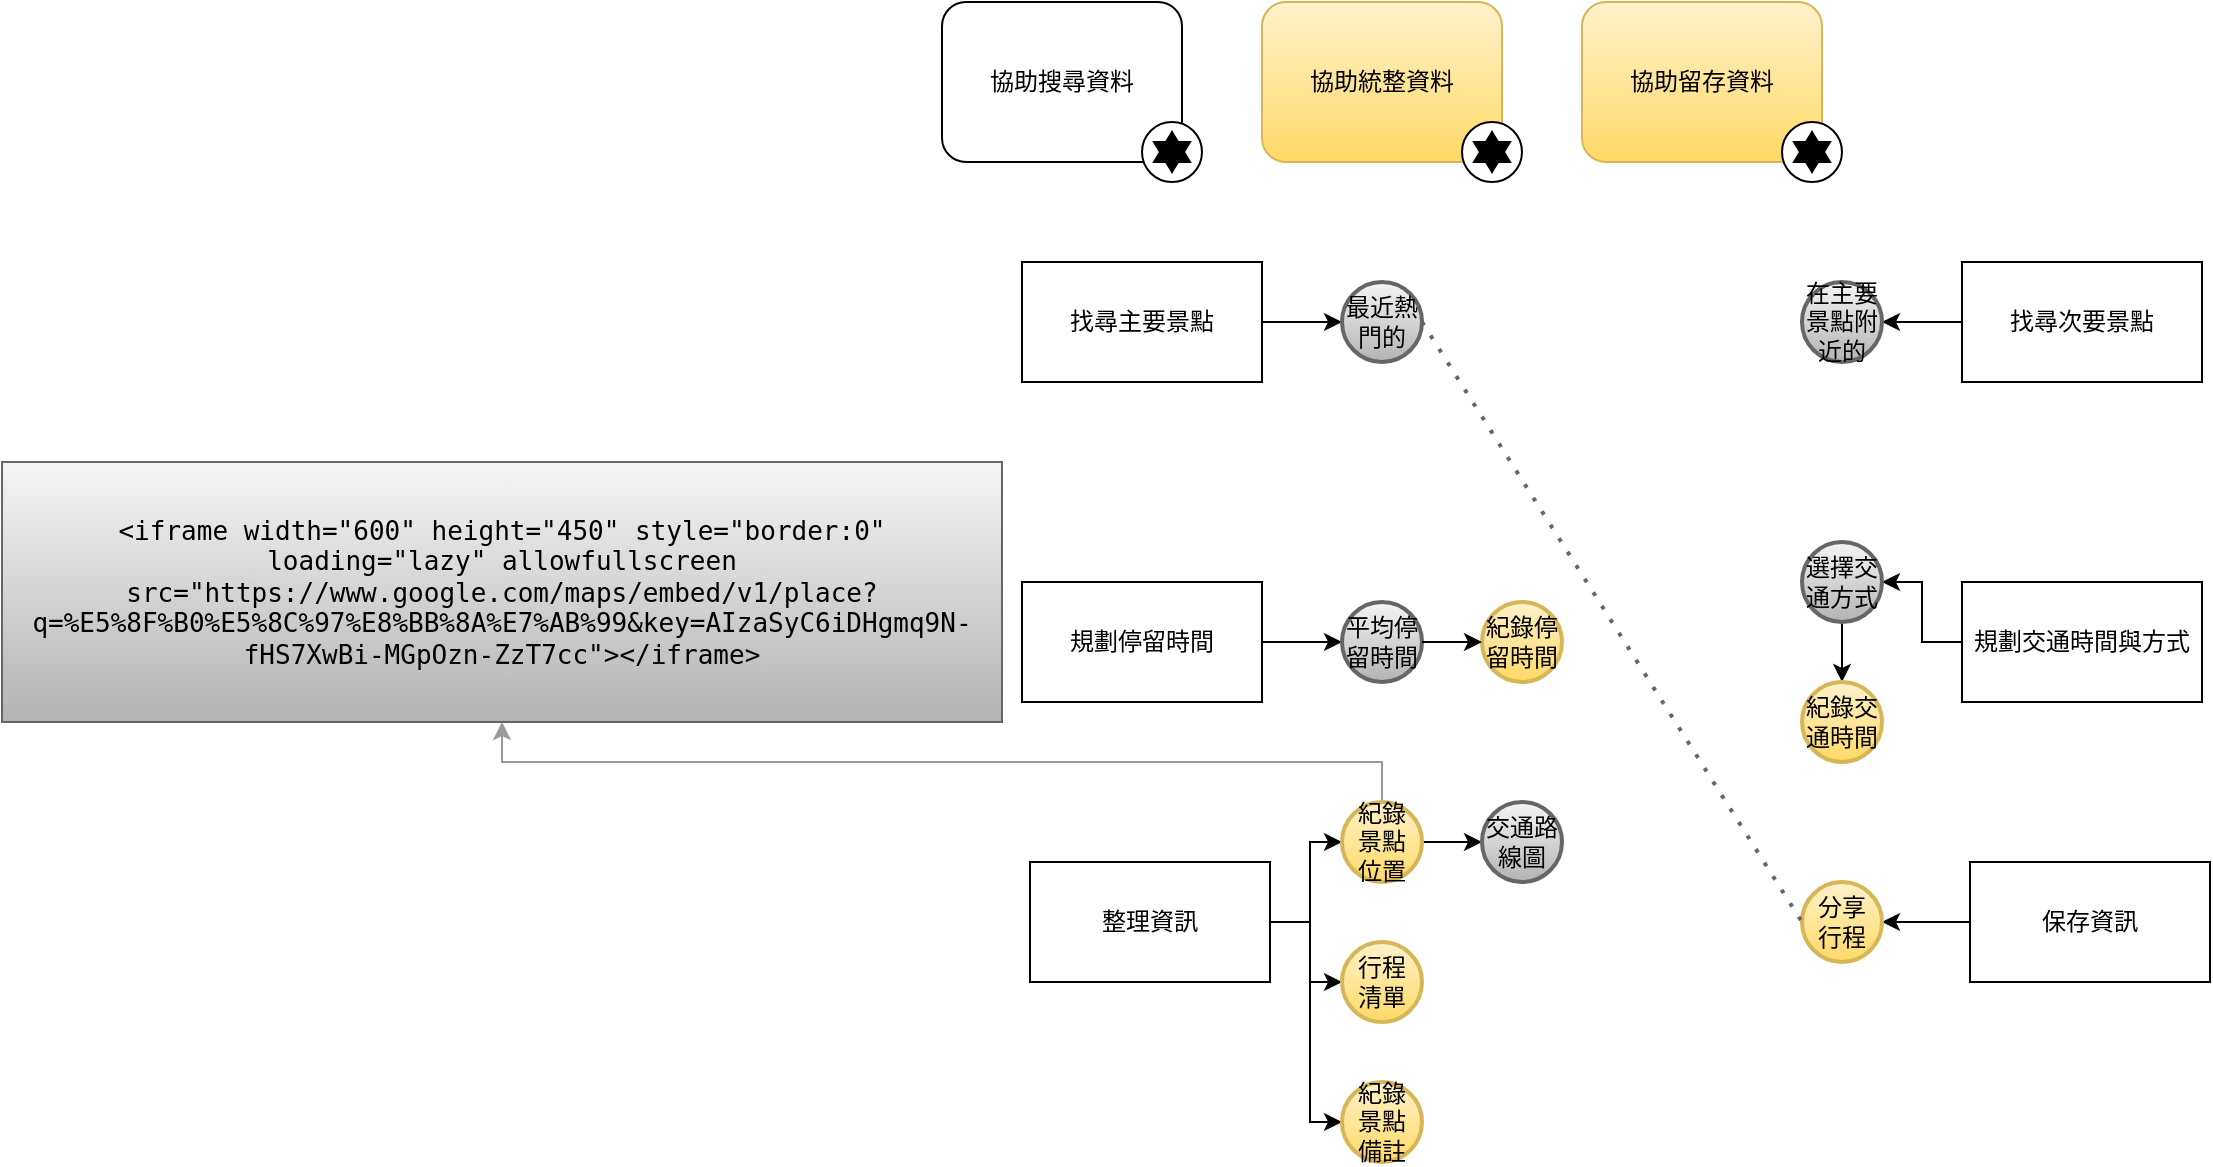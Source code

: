 <mxfile version="14.5.3" type="github">
  <diagram id="CQXvqj19SIkNWi7N2aEj" name="tourist">
    <mxGraphModel dx="2253" dy="803" grid="1" gridSize="10" guides="1" tooltips="1" connect="1" arrows="1" fold="1" page="1" pageScale="1" pageWidth="827" pageHeight="1169" math="0" shadow="0">
      <root>
        <mxCell id="0" />
        <mxCell id="1" parent="0" />
        <mxCell id="wjUkhtjCSzYIzdJLlJuu-33" style="edgeStyle=orthogonalEdgeStyle;rounded=0;orthogonalLoop=1;jettySize=auto;html=1;entryX=0;entryY=0.5;entryDx=0;entryDy=0;entryPerimeter=0;" edge="1" parent="1" source="wjUkhtjCSzYIzdJLlJuu-2" target="wjUkhtjCSzYIzdJLlJuu-32">
          <mxGeometry relative="1" as="geometry">
            <mxPoint x="300" y="170" as="targetPoint" />
          </mxGeometry>
        </mxCell>
        <mxCell id="wjUkhtjCSzYIzdJLlJuu-2" value="找尋主要景點" style="rounded=0;whiteSpace=wrap;html=1;" vertex="1" parent="1">
          <mxGeometry x="150" y="140" width="120" height="60" as="geometry" />
        </mxCell>
        <mxCell id="wjUkhtjCSzYIzdJLlJuu-35" style="edgeStyle=orthogonalEdgeStyle;rounded=0;orthogonalLoop=1;jettySize=auto;html=1;entryX=0;entryY=0.5;entryDx=0;entryDy=0;entryPerimeter=0;" edge="1" parent="1" source="wjUkhtjCSzYIzdJLlJuu-3" target="wjUkhtjCSzYIzdJLlJuu-34">
          <mxGeometry relative="1" as="geometry" />
        </mxCell>
        <mxCell id="wjUkhtjCSzYIzdJLlJuu-3" value="規劃停留時間" style="rounded=0;whiteSpace=wrap;html=1;" vertex="1" parent="1">
          <mxGeometry x="150" y="300" width="120" height="60" as="geometry" />
        </mxCell>
        <mxCell id="wjUkhtjCSzYIzdJLlJuu-38" style="edgeStyle=orthogonalEdgeStyle;rounded=0;orthogonalLoop=1;jettySize=auto;html=1;entryX=1;entryY=0.5;entryDx=0;entryDy=0;entryPerimeter=0;" edge="1" parent="1" source="wjUkhtjCSzYIzdJLlJuu-4" target="wjUkhtjCSzYIzdJLlJuu-36">
          <mxGeometry relative="1" as="geometry" />
        </mxCell>
        <mxCell id="wjUkhtjCSzYIzdJLlJuu-4" value="規劃交通時間與方式" style="rounded=0;whiteSpace=wrap;html=1;" vertex="1" parent="1">
          <mxGeometry x="620" y="300" width="120" height="60" as="geometry" />
        </mxCell>
        <mxCell id="wjUkhtjCSzYIzdJLlJuu-31" style="edgeStyle=orthogonalEdgeStyle;rounded=0;orthogonalLoop=1;jettySize=auto;html=1;entryX=1;entryY=0.5;entryDx=0;entryDy=0;entryPerimeter=0;" edge="1" parent="1" source="wjUkhtjCSzYIzdJLlJuu-5" target="wjUkhtjCSzYIzdJLlJuu-30">
          <mxGeometry relative="1" as="geometry" />
        </mxCell>
        <mxCell id="wjUkhtjCSzYIzdJLlJuu-5" value="找尋次要景點" style="rounded=0;whiteSpace=wrap;html=1;" vertex="1" parent="1">
          <mxGeometry x="620" y="140" width="120" height="60" as="geometry" />
        </mxCell>
        <mxCell id="wjUkhtjCSzYIzdJLlJuu-9" value="" style="group" vertex="1" connectable="0" parent="1">
          <mxGeometry x="110" y="10" width="140" height="100" as="geometry" />
        </mxCell>
        <mxCell id="wjUkhtjCSzYIzdJLlJuu-6" value="協助搜尋資料" style="html=1;whiteSpace=wrap;rounded=1;dropTarget=0;" vertex="1" parent="wjUkhtjCSzYIzdJLlJuu-9">
          <mxGeometry width="120" height="80" as="geometry" />
        </mxCell>
        <mxCell id="wjUkhtjCSzYIzdJLlJuu-8" value="" style="shape=mxgraph.bpmn.shape;html=1;verticalLabelPosition=bottom;labelBackgroundColor=#ffffff;verticalAlign=top;align=center;perimeter=ellipsePerimeter;outlineConnect=0;outline=standard;symbol=star;" vertex="1" parent="wjUkhtjCSzYIzdJLlJuu-9">
          <mxGeometry x="100" y="60" width="30" height="30" as="geometry" />
        </mxCell>
        <mxCell id="wjUkhtjCSzYIzdJLlJuu-10" value="" style="group;fillColor=none;" vertex="1" connectable="0" parent="1">
          <mxGeometry x="270" y="10" width="140" height="100" as="geometry" />
        </mxCell>
        <mxCell id="wjUkhtjCSzYIzdJLlJuu-11" value="協助統整資料" style="html=1;whiteSpace=wrap;rounded=1;dropTarget=0;gradientColor=#ffd966;fillColor=#fff2cc;strokeColor=#d6b656;" vertex="1" parent="wjUkhtjCSzYIzdJLlJuu-10">
          <mxGeometry width="120" height="80" as="geometry" />
        </mxCell>
        <mxCell id="wjUkhtjCSzYIzdJLlJuu-12" value="" style="shape=mxgraph.bpmn.shape;html=1;verticalLabelPosition=bottom;labelBackgroundColor=#ffffff;verticalAlign=top;align=center;perimeter=ellipsePerimeter;outlineConnect=0;outline=standard;symbol=star;" vertex="1" parent="wjUkhtjCSzYIzdJLlJuu-10">
          <mxGeometry x="100" y="60" width="30" height="30" as="geometry" />
        </mxCell>
        <mxCell id="wjUkhtjCSzYIzdJLlJuu-13" value="" style="group;fillColor=none;" vertex="1" connectable="0" parent="1">
          <mxGeometry x="430" y="10" width="140" height="100" as="geometry" />
        </mxCell>
        <mxCell id="wjUkhtjCSzYIzdJLlJuu-14" value="協助留存資料" style="html=1;whiteSpace=wrap;rounded=1;dropTarget=0;gradientColor=#ffd966;fillColor=#fff2cc;strokeColor=#d6b656;" vertex="1" parent="wjUkhtjCSzYIzdJLlJuu-13">
          <mxGeometry width="120" height="80" as="geometry" />
        </mxCell>
        <mxCell id="wjUkhtjCSzYIzdJLlJuu-15" value="" style="shape=mxgraph.bpmn.shape;html=1;verticalLabelPosition=bottom;labelBackgroundColor=#ffffff;verticalAlign=top;align=center;perimeter=ellipsePerimeter;outlineConnect=0;outline=standard;symbol=star;" vertex="1" parent="wjUkhtjCSzYIzdJLlJuu-13">
          <mxGeometry x="100" y="60" width="30" height="30" as="geometry" />
        </mxCell>
        <mxCell id="wjUkhtjCSzYIzdJLlJuu-41" style="edgeStyle=orthogonalEdgeStyle;rounded=0;orthogonalLoop=1;jettySize=auto;html=1;entryX=0;entryY=0.5;entryDx=0;entryDy=0;entryPerimeter=0;" edge="1" parent="1" source="wjUkhtjCSzYIzdJLlJuu-26" target="wjUkhtjCSzYIzdJLlJuu-40">
          <mxGeometry relative="1" as="geometry" />
        </mxCell>
        <mxCell id="wjUkhtjCSzYIzdJLlJuu-43" style="edgeStyle=orthogonalEdgeStyle;rounded=0;orthogonalLoop=1;jettySize=auto;html=1;entryX=0;entryY=0.5;entryDx=0;entryDy=0;entryPerimeter=0;" edge="1" parent="1" source="wjUkhtjCSzYIzdJLlJuu-26" target="wjUkhtjCSzYIzdJLlJuu-42">
          <mxGeometry relative="1" as="geometry" />
        </mxCell>
        <mxCell id="wjUkhtjCSzYIzdJLlJuu-53" style="edgeStyle=orthogonalEdgeStyle;rounded=0;orthogonalLoop=1;jettySize=auto;html=1;entryX=0;entryY=0.5;entryDx=0;entryDy=0;entryPerimeter=0;" edge="1" parent="1" source="wjUkhtjCSzYIzdJLlJuu-26" target="wjUkhtjCSzYIzdJLlJuu-52">
          <mxGeometry relative="1" as="geometry">
            <Array as="points">
              <mxPoint x="294" y="470" />
              <mxPoint x="294" y="570" />
            </Array>
          </mxGeometry>
        </mxCell>
        <mxCell id="wjUkhtjCSzYIzdJLlJuu-26" value="整理資訊" style="rounded=0;whiteSpace=wrap;html=1;" vertex="1" parent="1">
          <mxGeometry x="154" y="440" width="120" height="60" as="geometry" />
        </mxCell>
        <mxCell id="wjUkhtjCSzYIzdJLlJuu-45" value="" style="edgeStyle=orthogonalEdgeStyle;rounded=0;orthogonalLoop=1;jettySize=auto;html=1;" edge="1" parent="1" source="wjUkhtjCSzYIzdJLlJuu-27" target="wjUkhtjCSzYIzdJLlJuu-44">
          <mxGeometry relative="1" as="geometry" />
        </mxCell>
        <mxCell id="wjUkhtjCSzYIzdJLlJuu-27" value="保存資訊" style="rounded=0;whiteSpace=wrap;html=1;" vertex="1" parent="1">
          <mxGeometry x="624" y="440" width="120" height="60" as="geometry" />
        </mxCell>
        <mxCell id="wjUkhtjCSzYIzdJLlJuu-30" value="在主要景點附近的" style="strokeWidth=2;html=1;shape=mxgraph.flowchart.start_2;whiteSpace=wrap;gradientColor=#b3b3b3;fillColor=#f5f5f5;strokeColor=#666666;" vertex="1" parent="1">
          <mxGeometry x="540" y="150" width="40" height="40" as="geometry" />
        </mxCell>
        <mxCell id="wjUkhtjCSzYIzdJLlJuu-32" value="最近熱門的" style="strokeWidth=2;html=1;shape=mxgraph.flowchart.start_2;whiteSpace=wrap;gradientColor=#b3b3b3;fillColor=#f5f5f5;strokeColor=#666666;" vertex="1" parent="1">
          <mxGeometry x="310" y="150" width="40" height="40" as="geometry" />
        </mxCell>
        <mxCell id="wjUkhtjCSzYIzdJLlJuu-34" value="平均停留時間" style="strokeWidth=2;html=1;shape=mxgraph.flowchart.start_2;whiteSpace=wrap;gradientColor=#b3b3b3;fillColor=#f5f5f5;strokeColor=#666666;" vertex="1" parent="1">
          <mxGeometry x="310" y="310" width="40" height="40" as="geometry" />
        </mxCell>
        <mxCell id="wjUkhtjCSzYIzdJLlJuu-39" style="edgeStyle=orthogonalEdgeStyle;rounded=0;orthogonalLoop=1;jettySize=auto;html=1;exitX=0.5;exitY=1;exitDx=0;exitDy=0;exitPerimeter=0;entryX=0.5;entryY=0;entryDx=0;entryDy=0;entryPerimeter=0;" edge="1" parent="1" source="wjUkhtjCSzYIzdJLlJuu-36" target="wjUkhtjCSzYIzdJLlJuu-37">
          <mxGeometry relative="1" as="geometry" />
        </mxCell>
        <mxCell id="wjUkhtjCSzYIzdJLlJuu-36" value="選擇交通方式" style="strokeWidth=2;html=1;shape=mxgraph.flowchart.start_2;whiteSpace=wrap;gradientColor=#b3b3b3;fillColor=#f5f5f5;strokeColor=#666666;" vertex="1" parent="1">
          <mxGeometry x="540" y="280" width="40" height="40" as="geometry" />
        </mxCell>
        <mxCell id="wjUkhtjCSzYIzdJLlJuu-37" value="紀錄交通時間" style="strokeWidth=2;html=1;shape=mxgraph.flowchart.start_2;whiteSpace=wrap;gradientColor=#ffd966;fillColor=#fff2cc;strokeColor=#d6b656;" vertex="1" parent="1">
          <mxGeometry x="540" y="350" width="40" height="40" as="geometry" />
        </mxCell>
        <mxCell id="wjUkhtjCSzYIzdJLlJuu-51" style="edgeStyle=orthogonalEdgeStyle;rounded=0;orthogonalLoop=1;jettySize=auto;html=1;" edge="1" parent="1" source="wjUkhtjCSzYIzdJLlJuu-40" target="wjUkhtjCSzYIzdJLlJuu-50">
          <mxGeometry relative="1" as="geometry" />
        </mxCell>
        <mxCell id="wjUkhtjCSzYIzdJLlJuu-54" style="edgeStyle=orthogonalEdgeStyle;rounded=0;orthogonalLoop=1;jettySize=auto;html=1;entryX=0.5;entryY=1;entryDx=0;entryDy=0;strokeColor=#999999;" edge="1" parent="1" source="wjUkhtjCSzYIzdJLlJuu-40" target="wjUkhtjCSzYIzdJLlJuu-55">
          <mxGeometry relative="1" as="geometry">
            <mxPoint x="-50" y="380" as="targetPoint" />
            <Array as="points">
              <mxPoint x="330" y="390" />
              <mxPoint x="-110" y="390" />
            </Array>
          </mxGeometry>
        </mxCell>
        <mxCell id="wjUkhtjCSzYIzdJLlJuu-40" value="紀錄&lt;br&gt;景點&lt;br&gt;位置" style="strokeWidth=2;html=1;shape=mxgraph.flowchart.start_2;whiteSpace=wrap;gradientColor=#ffd966;fillColor=#fff2cc;strokeColor=#d6b656;" vertex="1" parent="1">
          <mxGeometry x="310" y="410" width="40" height="40" as="geometry" />
        </mxCell>
        <mxCell id="wjUkhtjCSzYIzdJLlJuu-42" value="行程&lt;br&gt;清單" style="strokeWidth=2;html=1;shape=mxgraph.flowchart.start_2;whiteSpace=wrap;gradientColor=#ffd966;fillColor=#fff2cc;strokeColor=#d6b656;" vertex="1" parent="1">
          <mxGeometry x="310" y="480" width="40" height="40" as="geometry" />
        </mxCell>
        <mxCell id="wjUkhtjCSzYIzdJLlJuu-44" value="分享&lt;br&gt;行程" style="strokeWidth=2;html=1;shape=mxgraph.flowchart.start_2;whiteSpace=wrap;gradientColor=#ffd966;fillColor=#fff2cc;strokeColor=#d6b656;" vertex="1" parent="1">
          <mxGeometry x="540" y="450" width="40" height="40" as="geometry" />
        </mxCell>
        <mxCell id="wjUkhtjCSzYIzdJLlJuu-46" value="紀錄停留時間" style="strokeWidth=2;html=1;shape=mxgraph.flowchart.start_2;whiteSpace=wrap;gradientColor=#ffd966;fillColor=#fff2cc;strokeColor=#d6b656;" vertex="1" parent="1">
          <mxGeometry x="380" y="310" width="40" height="40" as="geometry" />
        </mxCell>
        <mxCell id="wjUkhtjCSzYIzdJLlJuu-47" style="edgeStyle=orthogonalEdgeStyle;rounded=0;orthogonalLoop=1;jettySize=auto;html=1;entryX=0;entryY=0.5;entryDx=0;entryDy=0;entryPerimeter=0;exitX=1;exitY=0.5;exitDx=0;exitDy=0;exitPerimeter=0;" edge="1" parent="1" source="wjUkhtjCSzYIzdJLlJuu-34" target="wjUkhtjCSzYIzdJLlJuu-46">
          <mxGeometry relative="1" as="geometry">
            <mxPoint x="280" y="340" as="sourcePoint" />
            <mxPoint x="320" y="340" as="targetPoint" />
          </mxGeometry>
        </mxCell>
        <mxCell id="wjUkhtjCSzYIzdJLlJuu-48" value="" style="endArrow=none;dashed=1;html=1;dashPattern=1 3;strokeWidth=2;entryX=0;entryY=0.5;entryDx=0;entryDy=0;entryPerimeter=0;exitX=1;exitY=0.5;exitDx=0;exitDy=0;exitPerimeter=0;gradientColor=#b3b3b3;fillColor=#f5f5f5;strokeColor=#666666;" edge="1" parent="1" source="wjUkhtjCSzYIzdJLlJuu-32" target="wjUkhtjCSzYIzdJLlJuu-44">
          <mxGeometry width="50" height="50" relative="1" as="geometry">
            <mxPoint x="390" y="640" as="sourcePoint" />
            <mxPoint x="440" y="590" as="targetPoint" />
          </mxGeometry>
        </mxCell>
        <mxCell id="wjUkhtjCSzYIzdJLlJuu-50" value="交通路線圖" style="strokeWidth=2;html=1;shape=mxgraph.flowchart.start_2;whiteSpace=wrap;gradientColor=#b3b3b3;fillColor=#f5f5f5;strokeColor=#666666;" vertex="1" parent="1">
          <mxGeometry x="380" y="410" width="40" height="40" as="geometry" />
        </mxCell>
        <mxCell id="wjUkhtjCSzYIzdJLlJuu-52" value="紀錄&lt;br&gt;景點&lt;br&gt;備註" style="strokeWidth=2;html=1;shape=mxgraph.flowchart.start_2;whiteSpace=wrap;gradientColor=#ffd966;fillColor=#fff2cc;strokeColor=#d6b656;" vertex="1" parent="1">
          <mxGeometry x="310" y="550" width="40" height="40" as="geometry" />
        </mxCell>
        <mxCell id="wjUkhtjCSzYIzdJLlJuu-55" value="&lt;font face=&quot;monospace&quot;&gt;&lt;span style=&quot;font-size: 13px&quot;&gt;&amp;lt;iframe width=&quot;600&quot; height=&quot;450&quot; style=&quot;border:0&quot; loading=&quot;lazy&quot; allowfullscreen src=&quot;https://www.google.com/maps/embed/v1/place?q=%E5%8F%B0%E5%8C%97%E8%BB%8A%E7%AB%99&amp;amp;key=AIzaSyC6iDHgmq9N-fHS7XwBi-MGpOzn-ZzT7cc&quot;&amp;gt;&amp;lt;/iframe&amp;gt;&lt;/span&gt;&lt;/font&gt;" style="rounded=0;whiteSpace=wrap;html=1;strokeColor=#666666;gradientColor=#b3b3b3;fillColor=#f5f5f5;" vertex="1" parent="1">
          <mxGeometry x="-360" y="240" width="500" height="130" as="geometry" />
        </mxCell>
      </root>
    </mxGraphModel>
  </diagram>
</mxfile>
